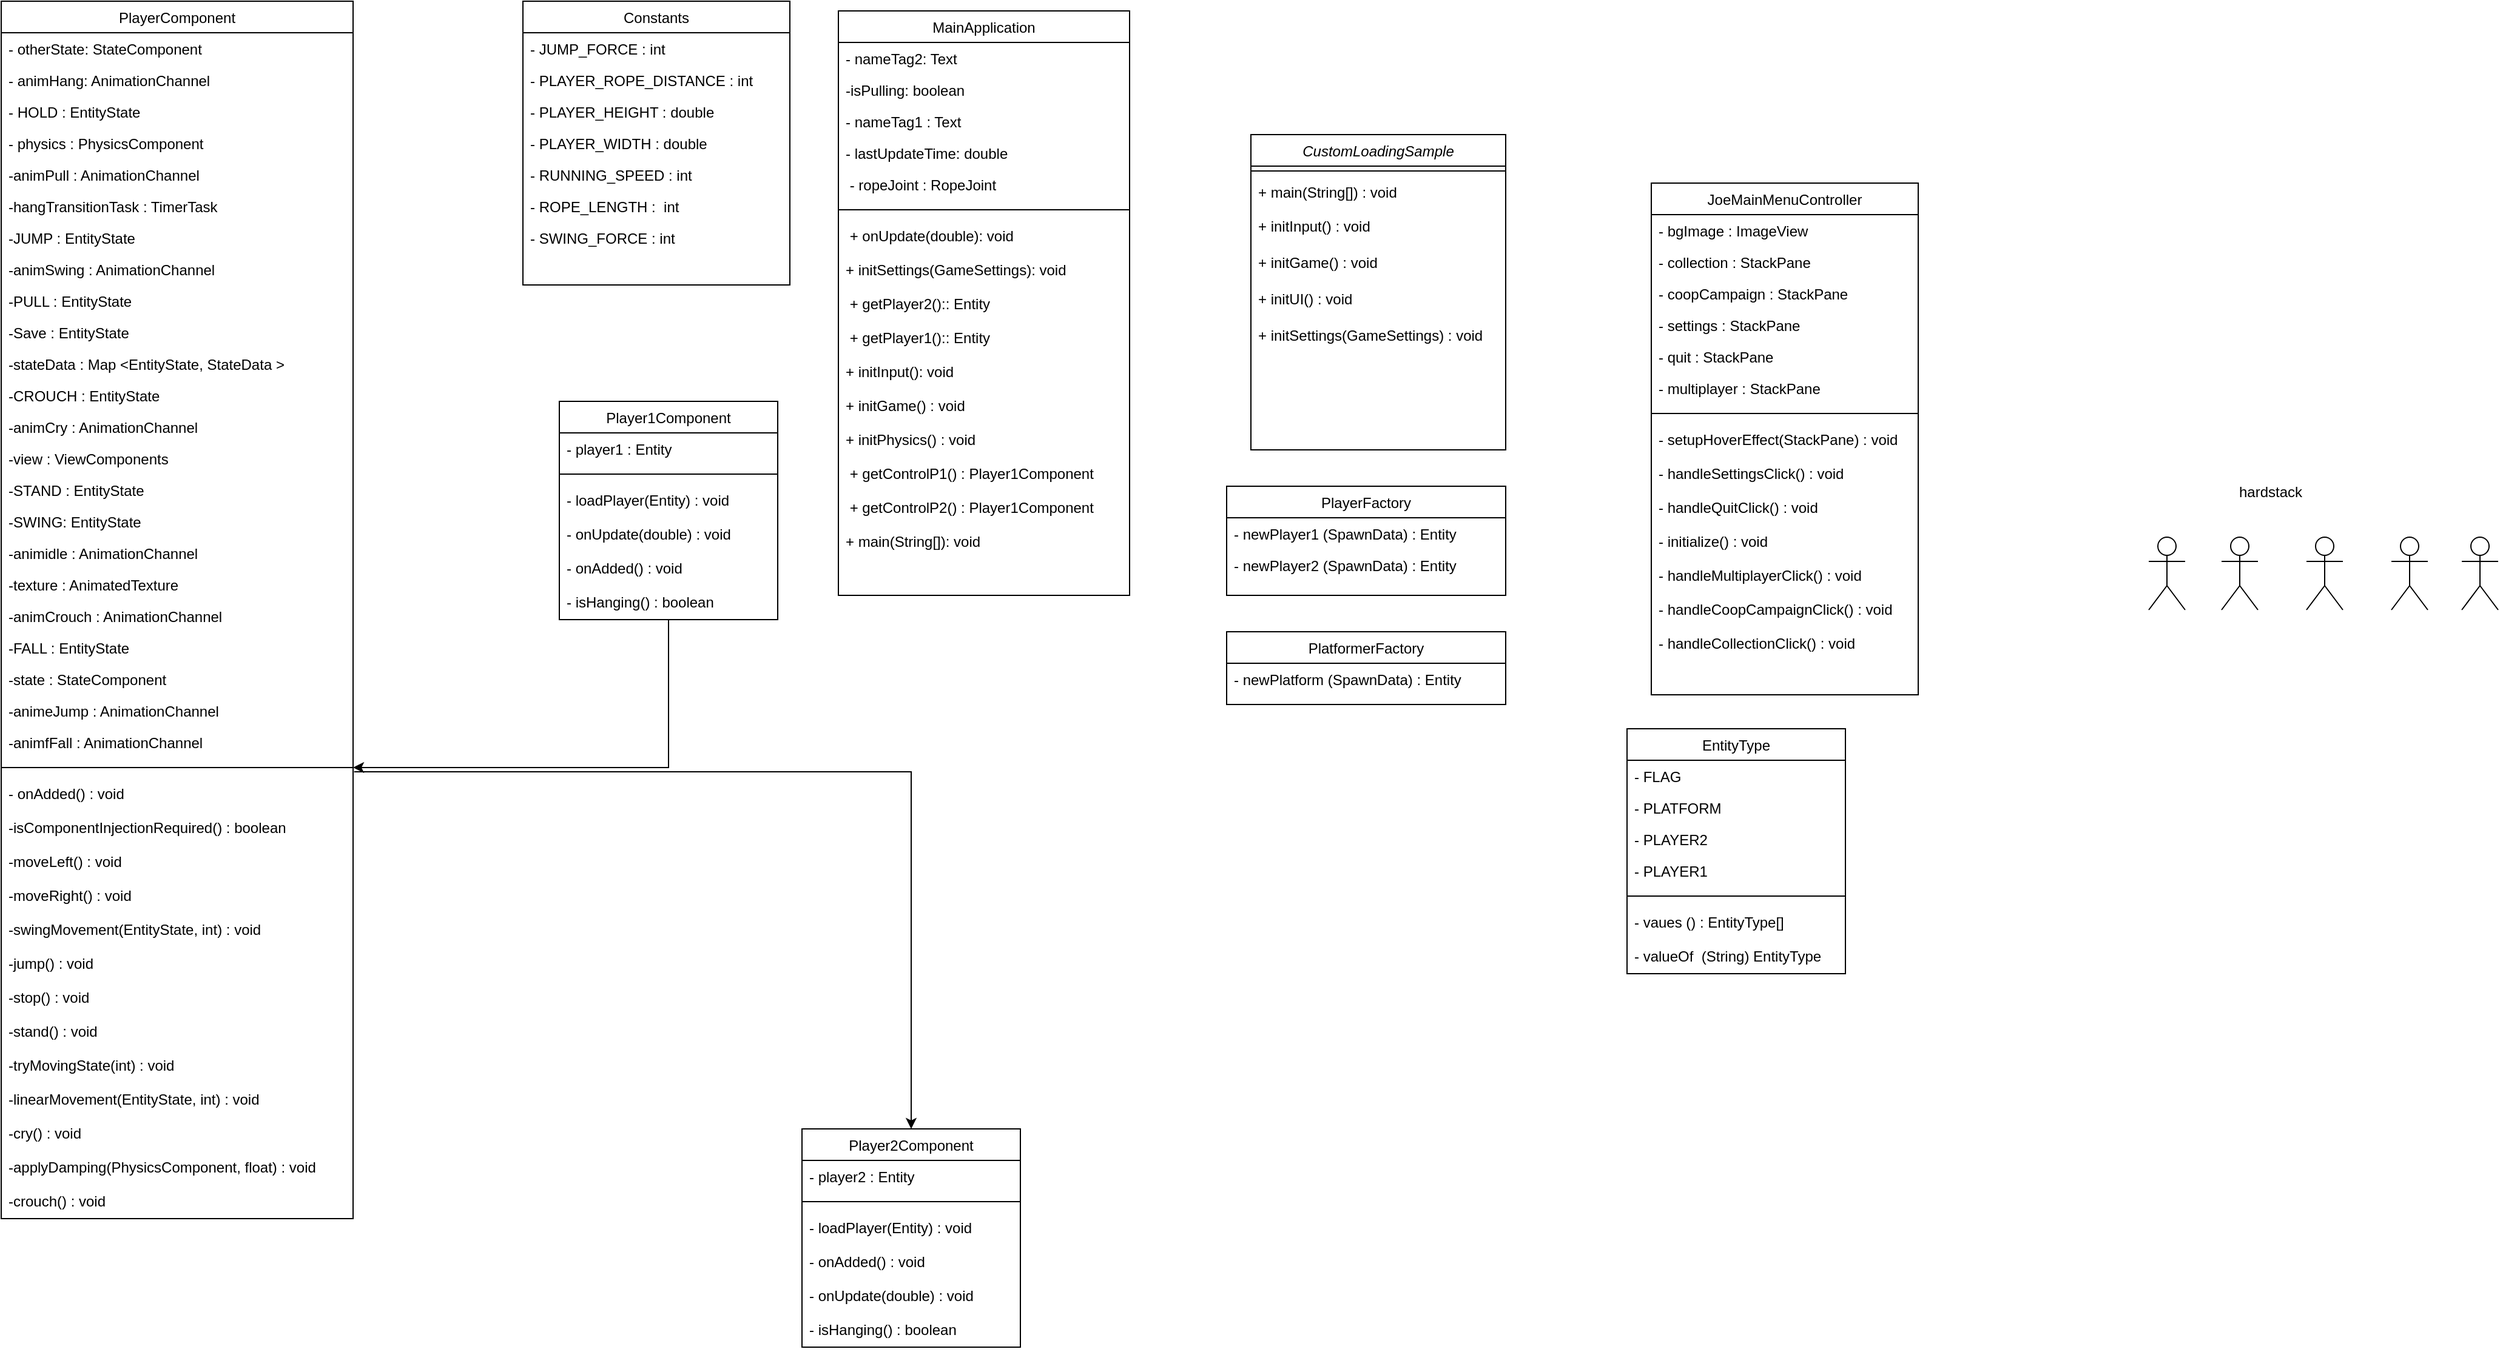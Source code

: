 <mxfile version="26.2.15">
  <diagram id="C5RBs43oDa-KdzZeNtuy" name="Page-1">
    <mxGraphModel dx="3204" dy="2407" grid="1" gridSize="10" guides="1" tooltips="1" connect="1" arrows="1" fold="1" page="1" pageScale="1" pageWidth="827" pageHeight="1169" math="0" shadow="0">
      <root>
        <mxCell id="WIyWlLk6GJQsqaUBKTNV-0" />
        <mxCell id="WIyWlLk6GJQsqaUBKTNV-1" parent="WIyWlLk6GJQsqaUBKTNV-0" />
        <mxCell id="zkfFHV4jXpPFQw0GAbJ--0" value="CustomLoadingSample" style="swimlane;fontStyle=2;align=center;verticalAlign=top;childLayout=stackLayout;horizontal=1;startSize=26;horizontalStack=0;resizeParent=1;resizeLast=0;collapsible=1;marginBottom=0;rounded=0;shadow=0;strokeWidth=1;" parent="WIyWlLk6GJQsqaUBKTNV-1" vertex="1">
          <mxGeometry x="350" y="80" width="210" height="260" as="geometry">
            <mxRectangle x="230" y="140" width="160" height="26" as="alternateBounds" />
          </mxGeometry>
        </mxCell>
        <mxCell id="zkfFHV4jXpPFQw0GAbJ--4" value="" style="line;html=1;strokeWidth=1;align=left;verticalAlign=middle;spacingTop=-1;spacingLeft=3;spacingRight=3;rotatable=0;labelPosition=right;points=[];portConstraint=eastwest;" parent="zkfFHV4jXpPFQw0GAbJ--0" vertex="1">
          <mxGeometry y="26" width="210" height="8" as="geometry" />
        </mxCell>
        <mxCell id="zkfFHV4jXpPFQw0GAbJ--5" value="+ main(String[]) : void" style="text;align=left;verticalAlign=top;spacingLeft=4;spacingRight=4;overflow=hidden;rotatable=0;points=[[0,0.5],[1,0.5]];portConstraint=eastwest;" parent="zkfFHV4jXpPFQw0GAbJ--0" vertex="1">
          <mxGeometry y="34" width="210" height="28" as="geometry" />
        </mxCell>
        <mxCell id="DbV5w_XFNbWN96v9pGrF-8" value="+ initInput() : void" style="text;align=left;verticalAlign=top;spacingLeft=4;spacingRight=4;overflow=hidden;rotatable=0;points=[[0,0.5],[1,0.5]];portConstraint=eastwest;" parent="zkfFHV4jXpPFQw0GAbJ--0" vertex="1">
          <mxGeometry y="62" width="210" height="30" as="geometry" />
        </mxCell>
        <mxCell id="DbV5w_XFNbWN96v9pGrF-9" value="+ initGame() : void" style="text;align=left;verticalAlign=top;spacingLeft=4;spacingRight=4;overflow=hidden;rotatable=0;points=[[0,0.5],[1,0.5]];portConstraint=eastwest;" parent="zkfFHV4jXpPFQw0GAbJ--0" vertex="1">
          <mxGeometry y="92" width="210" height="30" as="geometry" />
        </mxCell>
        <mxCell id="O3Rn4kONq-BnRE4quSy--12" value="+ initUI() : void" style="text;align=left;verticalAlign=top;spacingLeft=4;spacingRight=4;overflow=hidden;rotatable=0;points=[[0,0.5],[1,0.5]];portConstraint=eastwest;" vertex="1" parent="zkfFHV4jXpPFQw0GAbJ--0">
          <mxGeometry y="122" width="210" height="30" as="geometry" />
        </mxCell>
        <mxCell id="O3Rn4kONq-BnRE4quSy--11" value="+ initSettings(GameSettings) : void" style="text;align=left;verticalAlign=top;spacingLeft=4;spacingRight=4;overflow=hidden;rotatable=0;points=[[0,0.5],[1,0.5]];portConstraint=eastwest;" vertex="1" parent="zkfFHV4jXpPFQw0GAbJ--0">
          <mxGeometry y="152" width="210" height="30" as="geometry" />
        </mxCell>
        <mxCell id="O3Rn4kONq-BnRE4quSy--10" style="text;align=left;verticalAlign=top;spacingLeft=4;spacingRight=4;overflow=hidden;rotatable=0;points=[[0,0.5],[1,0.5]];portConstraint=eastwest;" vertex="1" parent="zkfFHV4jXpPFQw0GAbJ--0">
          <mxGeometry y="182" width="210" height="30" as="geometry" />
        </mxCell>
        <mxCell id="O3Rn4kONq-BnRE4quSy--9" style="text;align=left;verticalAlign=top;spacingLeft=4;spacingRight=4;overflow=hidden;rotatable=0;points=[[0,0.5],[1,0.5]];portConstraint=eastwest;" vertex="1" parent="zkfFHV4jXpPFQw0GAbJ--0">
          <mxGeometry y="212" width="210" height="30" as="geometry" />
        </mxCell>
        <mxCell id="zkfFHV4jXpPFQw0GAbJ--13" value="EntityType" style="swimlane;fontStyle=0;align=center;verticalAlign=top;childLayout=stackLayout;horizontal=1;startSize=26;horizontalStack=0;resizeParent=1;resizeLast=0;collapsible=1;marginBottom=0;rounded=0;shadow=0;strokeWidth=1;" parent="WIyWlLk6GJQsqaUBKTNV-1" vertex="1">
          <mxGeometry x="660" y="570" width="180" height="202" as="geometry">
            <mxRectangle x="340" y="380" width="170" height="26" as="alternateBounds" />
          </mxGeometry>
        </mxCell>
        <mxCell id="zkfFHV4jXpPFQw0GAbJ--14" value="- FLAG" style="text;align=left;verticalAlign=top;spacingLeft=4;spacingRight=4;overflow=hidden;rotatable=0;points=[[0,0.5],[1,0.5]];portConstraint=eastwest;" parent="zkfFHV4jXpPFQw0GAbJ--13" vertex="1">
          <mxGeometry y="26" width="180" height="26" as="geometry" />
        </mxCell>
        <mxCell id="DbV5w_XFNbWN96v9pGrF-10" value="- PLATFORM" style="text;align=left;verticalAlign=top;spacingLeft=4;spacingRight=4;overflow=hidden;rotatable=0;points=[[0,0.5],[1,0.5]];portConstraint=eastwest;" parent="zkfFHV4jXpPFQw0GAbJ--13" vertex="1">
          <mxGeometry y="52" width="180" height="26" as="geometry" />
        </mxCell>
        <mxCell id="DbV5w_XFNbWN96v9pGrF-11" value="- PLAYER2" style="text;align=left;verticalAlign=top;spacingLeft=4;spacingRight=4;overflow=hidden;rotatable=0;points=[[0,0.5],[1,0.5]];portConstraint=eastwest;" parent="zkfFHV4jXpPFQw0GAbJ--13" vertex="1">
          <mxGeometry y="78" width="180" height="26" as="geometry" />
        </mxCell>
        <mxCell id="O3Rn4kONq-BnRE4quSy--18" value="- PLAYER1" style="text;align=left;verticalAlign=top;spacingLeft=4;spacingRight=4;overflow=hidden;rotatable=0;points=[[0,0.5],[1,0.5]];portConstraint=eastwest;" vertex="1" parent="zkfFHV4jXpPFQw0GAbJ--13">
          <mxGeometry y="104" width="180" height="26" as="geometry" />
        </mxCell>
        <mxCell id="zkfFHV4jXpPFQw0GAbJ--15" value="" style="line;html=1;strokeWidth=1;align=left;verticalAlign=middle;spacingTop=-1;spacingLeft=3;spacingRight=3;rotatable=0;labelPosition=right;points=[];portConstraint=eastwest;" parent="zkfFHV4jXpPFQw0GAbJ--13" vertex="1">
          <mxGeometry y="130" width="180" height="16" as="geometry" />
        </mxCell>
        <mxCell id="DbV5w_XFNbWN96v9pGrF-12" value="- vaues () : EntityType[]" style="text;align=left;verticalAlign=top;spacingLeft=4;spacingRight=4;overflow=hidden;rotatable=0;points=[[0,0.5],[1,0.5]];portConstraint=eastwest;" parent="zkfFHV4jXpPFQw0GAbJ--13" vertex="1">
          <mxGeometry y="146" width="180" height="28" as="geometry" />
        </mxCell>
        <mxCell id="DbV5w_XFNbWN96v9pGrF-13" value="- valueOf  (String) EntityType" style="text;align=left;verticalAlign=top;spacingLeft=4;spacingRight=4;overflow=hidden;rotatable=0;points=[[0,0.5],[1,0.5]];portConstraint=eastwest;" parent="zkfFHV4jXpPFQw0GAbJ--13" vertex="1">
          <mxGeometry y="174" width="180" height="28" as="geometry" />
        </mxCell>
        <mxCell id="vvOoQ_VGZWpMhHezO4d6-0" value="&lt;div&gt;&lt;br&gt;&lt;/div&gt;" style="shape=umlActor;verticalLabelPosition=bottom;verticalAlign=top;html=1;outlineConnect=0;" parent="WIyWlLk6GJQsqaUBKTNV-1" vertex="1">
          <mxGeometry x="1290" y="412" width="30" height="60" as="geometry" />
        </mxCell>
        <mxCell id="vvOoQ_VGZWpMhHezO4d6-7" value="" style="shape=umlActor;verticalLabelPosition=bottom;verticalAlign=top;html=1;outlineConnect=0;" parent="WIyWlLk6GJQsqaUBKTNV-1" vertex="1">
          <mxGeometry x="1220" y="412" width="30" height="60" as="geometry" />
        </mxCell>
        <mxCell id="vvOoQ_VGZWpMhHezO4d6-8" value="" style="shape=umlActor;verticalLabelPosition=bottom;verticalAlign=top;html=1;outlineConnect=0;" parent="WIyWlLk6GJQsqaUBKTNV-1" vertex="1">
          <mxGeometry x="1150" y="412" width="30" height="60" as="geometry" />
        </mxCell>
        <mxCell id="vvOoQ_VGZWpMhHezO4d6-9" value="" style="shape=umlActor;verticalLabelPosition=bottom;verticalAlign=top;html=1;outlineConnect=0;" parent="WIyWlLk6GJQsqaUBKTNV-1" vertex="1">
          <mxGeometry x="1090" y="412" width="30" height="60" as="geometry" />
        </mxCell>
        <mxCell id="vvOoQ_VGZWpMhHezO4d6-10" value="" style="shape=umlActor;verticalLabelPosition=bottom;verticalAlign=top;html=1;outlineConnect=0;" parent="WIyWlLk6GJQsqaUBKTNV-1" vertex="1">
          <mxGeometry x="1348" y="412" width="30" height="60" as="geometry" />
        </mxCell>
        <mxCell id="vvOoQ_VGZWpMhHezO4d6-12" value="hardstack" style="text;html=1;align=center;verticalAlign=middle;resizable=0;points=[];autosize=1;strokeColor=none;fillColor=none;" parent="WIyWlLk6GJQsqaUBKTNV-1" vertex="1">
          <mxGeometry x="1150" y="360" width="80" height="30" as="geometry" />
        </mxCell>
        <mxCell id="DbV5w_XFNbWN96v9pGrF-38" value="Player2Component" style="swimlane;fontStyle=0;align=center;verticalAlign=top;childLayout=stackLayout;horizontal=1;startSize=26;horizontalStack=0;resizeParent=1;resizeLast=0;collapsible=1;marginBottom=0;rounded=0;shadow=0;strokeWidth=1;" parent="WIyWlLk6GJQsqaUBKTNV-1" vertex="1">
          <mxGeometry x="-20" y="900" width="180" height="180" as="geometry">
            <mxRectangle x="340" y="380" width="170" height="26" as="alternateBounds" />
          </mxGeometry>
        </mxCell>
        <mxCell id="DbV5w_XFNbWN96v9pGrF-39" value="- player2 : Entity" style="text;align=left;verticalAlign=top;spacingLeft=4;spacingRight=4;overflow=hidden;rotatable=0;points=[[0,0.5],[1,0.5]];portConstraint=eastwest;" parent="DbV5w_XFNbWN96v9pGrF-38" vertex="1">
          <mxGeometry y="26" width="180" height="26" as="geometry" />
        </mxCell>
        <mxCell id="DbV5w_XFNbWN96v9pGrF-41" value="" style="line;html=1;strokeWidth=1;align=left;verticalAlign=middle;spacingTop=-1;spacingLeft=3;spacingRight=3;rotatable=0;labelPosition=right;points=[];portConstraint=eastwest;" parent="DbV5w_XFNbWN96v9pGrF-38" vertex="1">
          <mxGeometry y="52" width="180" height="16" as="geometry" />
        </mxCell>
        <mxCell id="DbV5w_XFNbWN96v9pGrF-42" value="- loadPlayer(Entity) : void" style="text;align=left;verticalAlign=top;spacingLeft=4;spacingRight=4;overflow=hidden;rotatable=0;points=[[0,0.5],[1,0.5]];portConstraint=eastwest;" parent="DbV5w_XFNbWN96v9pGrF-38" vertex="1">
          <mxGeometry y="68" width="180" height="28" as="geometry" />
        </mxCell>
        <mxCell id="O3Rn4kONq-BnRE4quSy--27" value="- onAdded() : void" style="text;align=left;verticalAlign=top;spacingLeft=4;spacingRight=4;overflow=hidden;rotatable=0;points=[[0,0.5],[1,0.5]];portConstraint=eastwest;" vertex="1" parent="DbV5w_XFNbWN96v9pGrF-38">
          <mxGeometry y="96" width="180" height="28" as="geometry" />
        </mxCell>
        <mxCell id="DbV5w_XFNbWN96v9pGrF-43" value="- onUpdate(double) : void" style="text;align=left;verticalAlign=top;spacingLeft=4;spacingRight=4;overflow=hidden;rotatable=0;points=[[0,0.5],[1,0.5]];portConstraint=eastwest;" parent="DbV5w_XFNbWN96v9pGrF-38" vertex="1">
          <mxGeometry y="124" width="180" height="28" as="geometry" />
        </mxCell>
        <mxCell id="O3Rn4kONq-BnRE4quSy--26" value="- isHanging() : boolean" style="text;align=left;verticalAlign=top;spacingLeft=4;spacingRight=4;overflow=hidden;rotatable=0;points=[[0,0.5],[1,0.5]];portConstraint=eastwest;" vertex="1" parent="DbV5w_XFNbWN96v9pGrF-38">
          <mxGeometry y="152" width="180" height="28" as="geometry" />
        </mxCell>
        <mxCell id="DbV5w_XFNbWN96v9pGrF-45" value="JoeMainMenuController" style="swimlane;fontStyle=0;align=center;verticalAlign=top;childLayout=stackLayout;horizontal=1;startSize=26;horizontalStack=0;resizeParent=1;resizeLast=0;collapsible=1;marginBottom=0;rounded=0;shadow=0;strokeWidth=1;" parent="WIyWlLk6GJQsqaUBKTNV-1" vertex="1">
          <mxGeometry x="680" y="120" width="220" height="422" as="geometry">
            <mxRectangle x="340" y="380" width="170" height="26" as="alternateBounds" />
          </mxGeometry>
        </mxCell>
        <mxCell id="DbV5w_XFNbWN96v9pGrF-46" value="- bgImage : ImageView" style="text;align=left;verticalAlign=top;spacingLeft=4;spacingRight=4;overflow=hidden;rotatable=0;points=[[0,0.5],[1,0.5]];portConstraint=eastwest;" parent="DbV5w_XFNbWN96v9pGrF-45" vertex="1">
          <mxGeometry y="26" width="220" height="26" as="geometry" />
        </mxCell>
        <mxCell id="DbV5w_XFNbWN96v9pGrF-47" value="- collection : StackPane" style="text;align=left;verticalAlign=top;spacingLeft=4;spacingRight=4;overflow=hidden;rotatable=0;points=[[0,0.5],[1,0.5]];portConstraint=eastwest;" parent="DbV5w_XFNbWN96v9pGrF-45" vertex="1">
          <mxGeometry y="52" width="220" height="26" as="geometry" />
        </mxCell>
        <mxCell id="DbV5w_XFNbWN96v9pGrF-52" value="- coopCampaign : StackPane" style="text;align=left;verticalAlign=top;spacingLeft=4;spacingRight=4;overflow=hidden;rotatable=0;points=[[0,0.5],[1,0.5]];portConstraint=eastwest;" parent="DbV5w_XFNbWN96v9pGrF-45" vertex="1">
          <mxGeometry y="78" width="220" height="26" as="geometry" />
        </mxCell>
        <mxCell id="DbV5w_XFNbWN96v9pGrF-53" value="- settings : StackPane" style="text;align=left;verticalAlign=top;spacingLeft=4;spacingRight=4;overflow=hidden;rotatable=0;points=[[0,0.5],[1,0.5]];portConstraint=eastwest;" parent="DbV5w_XFNbWN96v9pGrF-45" vertex="1">
          <mxGeometry y="104" width="220" height="26" as="geometry" />
        </mxCell>
        <mxCell id="O3Rn4kONq-BnRE4quSy--14" value="- quit : StackPane" style="text;align=left;verticalAlign=top;spacingLeft=4;spacingRight=4;overflow=hidden;rotatable=0;points=[[0,0.5],[1,0.5]];portConstraint=eastwest;" vertex="1" parent="DbV5w_XFNbWN96v9pGrF-45">
          <mxGeometry y="130" width="220" height="26" as="geometry" />
        </mxCell>
        <mxCell id="O3Rn4kONq-BnRE4quSy--13" value="- multiplayer : StackPane" style="text;align=left;verticalAlign=top;spacingLeft=4;spacingRight=4;overflow=hidden;rotatable=0;points=[[0,0.5],[1,0.5]];portConstraint=eastwest;" vertex="1" parent="DbV5w_XFNbWN96v9pGrF-45">
          <mxGeometry y="156" width="220" height="26" as="geometry" />
        </mxCell>
        <mxCell id="DbV5w_XFNbWN96v9pGrF-48" value="" style="line;html=1;strokeWidth=1;align=left;verticalAlign=middle;spacingTop=-1;spacingLeft=3;spacingRight=3;rotatable=0;labelPosition=right;points=[];portConstraint=eastwest;" parent="DbV5w_XFNbWN96v9pGrF-45" vertex="1">
          <mxGeometry y="182" width="220" height="16" as="geometry" />
        </mxCell>
        <mxCell id="DbV5w_XFNbWN96v9pGrF-49" value="- setupHoverEffect(StackPane) : void" style="text;align=left;verticalAlign=top;spacingLeft=4;spacingRight=4;overflow=hidden;rotatable=0;points=[[0,0.5],[1,0.5]];portConstraint=eastwest;" parent="DbV5w_XFNbWN96v9pGrF-45" vertex="1">
          <mxGeometry y="198" width="220" height="28" as="geometry" />
        </mxCell>
        <mxCell id="DbV5w_XFNbWN96v9pGrF-50" value="- handleSettingsClick() : void" style="text;align=left;verticalAlign=top;spacingLeft=4;spacingRight=4;overflow=hidden;rotatable=0;points=[[0,0.5],[1,0.5]];portConstraint=eastwest;" parent="DbV5w_XFNbWN96v9pGrF-45" vertex="1">
          <mxGeometry y="226" width="220" height="28" as="geometry" />
        </mxCell>
        <mxCell id="O3Rn4kONq-BnRE4quSy--24" value="- handleQuitClick() : void" style="text;align=left;verticalAlign=top;spacingLeft=4;spacingRight=4;overflow=hidden;rotatable=0;points=[[0,0.5],[1,0.5]];portConstraint=eastwest;" vertex="1" parent="DbV5w_XFNbWN96v9pGrF-45">
          <mxGeometry y="254" width="220" height="28" as="geometry" />
        </mxCell>
        <mxCell id="O3Rn4kONq-BnRE4quSy--23" value="- initialize() : void" style="text;align=left;verticalAlign=top;spacingLeft=4;spacingRight=4;overflow=hidden;rotatable=0;points=[[0,0.5],[1,0.5]];portConstraint=eastwest;" vertex="1" parent="DbV5w_XFNbWN96v9pGrF-45">
          <mxGeometry y="282" width="220" height="28" as="geometry" />
        </mxCell>
        <mxCell id="O3Rn4kONq-BnRE4quSy--22" value="- handleMultiplayerClick() : void" style="text;align=left;verticalAlign=top;spacingLeft=4;spacingRight=4;overflow=hidden;rotatable=0;points=[[0,0.5],[1,0.5]];portConstraint=eastwest;" vertex="1" parent="DbV5w_XFNbWN96v9pGrF-45">
          <mxGeometry y="310" width="220" height="28" as="geometry" />
        </mxCell>
        <mxCell id="O3Rn4kONq-BnRE4quSy--21" value="- handleCoopCampaignClick() : void" style="text;align=left;verticalAlign=top;spacingLeft=4;spacingRight=4;overflow=hidden;rotatable=0;points=[[0,0.5],[1,0.5]];portConstraint=eastwest;" vertex="1" parent="DbV5w_XFNbWN96v9pGrF-45">
          <mxGeometry y="338" width="220" height="28" as="geometry" />
        </mxCell>
        <mxCell id="O3Rn4kONq-BnRE4quSy--20" value="- handleCollectionClick() : void" style="text;align=left;verticalAlign=top;spacingLeft=4;spacingRight=4;overflow=hidden;rotatable=0;points=[[0,0.5],[1,0.5]];portConstraint=eastwest;" vertex="1" parent="DbV5w_XFNbWN96v9pGrF-45">
          <mxGeometry y="366" width="220" height="28" as="geometry" />
        </mxCell>
        <mxCell id="O3Rn4kONq-BnRE4quSy--19" style="text;align=left;verticalAlign=top;spacingLeft=4;spacingRight=4;overflow=hidden;rotatable=0;points=[[0,0.5],[1,0.5]];portConstraint=eastwest;" vertex="1" parent="DbV5w_XFNbWN96v9pGrF-45">
          <mxGeometry y="394" width="220" height="28" as="geometry" />
        </mxCell>
        <mxCell id="O3Rn4kONq-BnRE4quSy--65" style="edgeStyle=orthogonalEdgeStyle;rounded=0;orthogonalLoop=1;jettySize=auto;html=1;entryX=0.5;entryY=0;entryDx=0;entryDy=0;exitX=1.003;exitY=-0.162;exitDx=0;exitDy=0;exitPerimeter=0;" edge="1" parent="WIyWlLk6GJQsqaUBKTNV-1" source="DbV5w_XFNbWN96v9pGrF-65" target="DbV5w_XFNbWN96v9pGrF-38">
          <mxGeometry relative="1" as="geometry">
            <Array as="points">
              <mxPoint x="70" y="605" />
            </Array>
          </mxGeometry>
        </mxCell>
        <mxCell id="DbV5w_XFNbWN96v9pGrF-62" value="PlayerComponent" style="swimlane;fontStyle=0;align=center;verticalAlign=top;childLayout=stackLayout;horizontal=1;startSize=26;horizontalStack=0;resizeParent=1;resizeLast=0;collapsible=1;marginBottom=0;rounded=0;shadow=0;strokeWidth=1;" parent="WIyWlLk6GJQsqaUBKTNV-1" vertex="1">
          <mxGeometry x="-680" y="-30" width="290" height="1004" as="geometry">
            <mxRectangle x="340" y="380" width="170" height="26" as="alternateBounds" />
          </mxGeometry>
        </mxCell>
        <mxCell id="DbV5w_XFNbWN96v9pGrF-63" value="- otherState: StateComponent" style="text;align=left;verticalAlign=top;spacingLeft=4;spacingRight=4;overflow=hidden;rotatable=0;points=[[0,0.5],[1,0.5]];portConstraint=eastwest;" parent="DbV5w_XFNbWN96v9pGrF-62" vertex="1">
          <mxGeometry y="26" width="290" height="26" as="geometry" />
        </mxCell>
        <mxCell id="DbV5w_XFNbWN96v9pGrF-67" value="- animHang: AnimationChannel" style="text;align=left;verticalAlign=top;spacingLeft=4;spacingRight=4;overflow=hidden;rotatable=0;points=[[0,0.5],[1,0.5]];portConstraint=eastwest;" parent="DbV5w_XFNbWN96v9pGrF-62" vertex="1">
          <mxGeometry y="52" width="290" height="26" as="geometry" />
        </mxCell>
        <mxCell id="DbV5w_XFNbWN96v9pGrF-68" value="- HOLD : EntityState" style="text;align=left;verticalAlign=top;spacingLeft=4;spacingRight=4;overflow=hidden;rotatable=0;points=[[0,0.5],[1,0.5]];portConstraint=eastwest;" parent="DbV5w_XFNbWN96v9pGrF-62" vertex="1">
          <mxGeometry y="78" width="290" height="26" as="geometry" />
        </mxCell>
        <mxCell id="DbV5w_XFNbWN96v9pGrF-69" value="- physics : PhysicsComponent" style="text;align=left;verticalAlign=top;spacingLeft=4;spacingRight=4;overflow=hidden;rotatable=0;points=[[0,0.5],[1,0.5]];portConstraint=eastwest;" parent="DbV5w_XFNbWN96v9pGrF-62" vertex="1">
          <mxGeometry y="104" width="290" height="26" as="geometry" />
        </mxCell>
        <mxCell id="O3Rn4kONq-BnRE4quSy--44" value="-animPull : AnimationChannel" style="text;align=left;verticalAlign=top;spacingLeft=4;spacingRight=4;overflow=hidden;rotatable=0;points=[[0,0.5],[1,0.5]];portConstraint=eastwest;" vertex="1" parent="DbV5w_XFNbWN96v9pGrF-62">
          <mxGeometry y="130" width="290" height="26" as="geometry" />
        </mxCell>
        <mxCell id="O3Rn4kONq-BnRE4quSy--43" value="-hangTransitionTask : TimerTask" style="text;align=left;verticalAlign=top;spacingLeft=4;spacingRight=4;overflow=hidden;rotatable=0;points=[[0,0.5],[1,0.5]];portConstraint=eastwest;" vertex="1" parent="DbV5w_XFNbWN96v9pGrF-62">
          <mxGeometry y="156" width="290" height="26" as="geometry" />
        </mxCell>
        <mxCell id="O3Rn4kONq-BnRE4quSy--42" value="-JUMP : EntityState" style="text;align=left;verticalAlign=top;spacingLeft=4;spacingRight=4;overflow=hidden;rotatable=0;points=[[0,0.5],[1,0.5]];portConstraint=eastwest;" vertex="1" parent="DbV5w_XFNbWN96v9pGrF-62">
          <mxGeometry y="182" width="290" height="26" as="geometry" />
        </mxCell>
        <mxCell id="O3Rn4kONq-BnRE4quSy--41" value="-animSwing : AnimationChannel" style="text;align=left;verticalAlign=top;spacingLeft=4;spacingRight=4;overflow=hidden;rotatable=0;points=[[0,0.5],[1,0.5]];portConstraint=eastwest;" vertex="1" parent="DbV5w_XFNbWN96v9pGrF-62">
          <mxGeometry y="208" width="290" height="26" as="geometry" />
        </mxCell>
        <mxCell id="O3Rn4kONq-BnRE4quSy--40" value="-PULL : EntityState" style="text;align=left;verticalAlign=top;spacingLeft=4;spacingRight=4;overflow=hidden;rotatable=0;points=[[0,0.5],[1,0.5]];portConstraint=eastwest;" vertex="1" parent="DbV5w_XFNbWN96v9pGrF-62">
          <mxGeometry y="234" width="290" height="26" as="geometry" />
        </mxCell>
        <mxCell id="O3Rn4kONq-BnRE4quSy--39" value="-Save : EntityState" style="text;align=left;verticalAlign=top;spacingLeft=4;spacingRight=4;overflow=hidden;rotatable=0;points=[[0,0.5],[1,0.5]];portConstraint=eastwest;" vertex="1" parent="DbV5w_XFNbWN96v9pGrF-62">
          <mxGeometry y="260" width="290" height="26" as="geometry" />
        </mxCell>
        <mxCell id="O3Rn4kONq-BnRE4quSy--38" value="-stateData : Map &lt;EntityState, StateData &gt;" style="text;align=left;verticalAlign=top;spacingLeft=4;spacingRight=4;overflow=hidden;rotatable=0;points=[[0,0.5],[1,0.5]];portConstraint=eastwest;" vertex="1" parent="DbV5w_XFNbWN96v9pGrF-62">
          <mxGeometry y="286" width="290" height="26" as="geometry" />
        </mxCell>
        <mxCell id="O3Rn4kONq-BnRE4quSy--37" value="-CROUCH : EntityState" style="text;align=left;verticalAlign=top;spacingLeft=4;spacingRight=4;overflow=hidden;rotatable=0;points=[[0,0.5],[1,0.5]];portConstraint=eastwest;" vertex="1" parent="DbV5w_XFNbWN96v9pGrF-62">
          <mxGeometry y="312" width="290" height="26" as="geometry" />
        </mxCell>
        <mxCell id="O3Rn4kONq-BnRE4quSy--36" value="-animCry : AnimationChannel" style="text;align=left;verticalAlign=top;spacingLeft=4;spacingRight=4;overflow=hidden;rotatable=0;points=[[0,0.5],[1,0.5]];portConstraint=eastwest;" vertex="1" parent="DbV5w_XFNbWN96v9pGrF-62">
          <mxGeometry y="338" width="290" height="26" as="geometry" />
        </mxCell>
        <mxCell id="O3Rn4kONq-BnRE4quSy--35" value="-view : ViewComponents" style="text;align=left;verticalAlign=top;spacingLeft=4;spacingRight=4;overflow=hidden;rotatable=0;points=[[0,0.5],[1,0.5]];portConstraint=eastwest;" vertex="1" parent="DbV5w_XFNbWN96v9pGrF-62">
          <mxGeometry y="364" width="290" height="26" as="geometry" />
        </mxCell>
        <mxCell id="O3Rn4kONq-BnRE4quSy--49" value="-STAND : EntityState" style="text;align=left;verticalAlign=top;spacingLeft=4;spacingRight=4;overflow=hidden;rotatable=0;points=[[0,0.5],[1,0.5]];portConstraint=eastwest;" vertex="1" parent="DbV5w_XFNbWN96v9pGrF-62">
          <mxGeometry y="390" width="290" height="26" as="geometry" />
        </mxCell>
        <mxCell id="O3Rn4kONq-BnRE4quSy--48" value="-SWING: EntityState" style="text;align=left;verticalAlign=top;spacingLeft=4;spacingRight=4;overflow=hidden;rotatable=0;points=[[0,0.5],[1,0.5]];portConstraint=eastwest;" vertex="1" parent="DbV5w_XFNbWN96v9pGrF-62">
          <mxGeometry y="416" width="290" height="26" as="geometry" />
        </mxCell>
        <mxCell id="O3Rn4kONq-BnRE4quSy--47" value="-animidle : AnimationChannel" style="text;align=left;verticalAlign=top;spacingLeft=4;spacingRight=4;overflow=hidden;rotatable=0;points=[[0,0.5],[1,0.5]];portConstraint=eastwest;" vertex="1" parent="DbV5w_XFNbWN96v9pGrF-62">
          <mxGeometry y="442" width="290" height="26" as="geometry" />
        </mxCell>
        <mxCell id="O3Rn4kONq-BnRE4quSy--46" value="-texture : AnimatedTexture" style="text;align=left;verticalAlign=top;spacingLeft=4;spacingRight=4;overflow=hidden;rotatable=0;points=[[0,0.5],[1,0.5]];portConstraint=eastwest;" vertex="1" parent="DbV5w_XFNbWN96v9pGrF-62">
          <mxGeometry y="468" width="290" height="26" as="geometry" />
        </mxCell>
        <mxCell id="O3Rn4kONq-BnRE4quSy--45" value="-animCrouch : AnimationChannel" style="text;align=left;verticalAlign=top;spacingLeft=4;spacingRight=4;overflow=hidden;rotatable=0;points=[[0,0.5],[1,0.5]];portConstraint=eastwest;" vertex="1" parent="DbV5w_XFNbWN96v9pGrF-62">
          <mxGeometry y="494" width="290" height="26" as="geometry" />
        </mxCell>
        <mxCell id="O3Rn4kONq-BnRE4quSy--51" value="-FALL : EntityState" style="text;align=left;verticalAlign=top;spacingLeft=4;spacingRight=4;overflow=hidden;rotatable=0;points=[[0,0.5],[1,0.5]];portConstraint=eastwest;" vertex="1" parent="DbV5w_XFNbWN96v9pGrF-62">
          <mxGeometry y="520" width="290" height="26" as="geometry" />
        </mxCell>
        <mxCell id="O3Rn4kONq-BnRE4quSy--53" value="-state : StateComponent" style="text;align=left;verticalAlign=top;spacingLeft=4;spacingRight=4;overflow=hidden;rotatable=0;points=[[0,0.5],[1,0.5]];portConstraint=eastwest;" vertex="1" parent="DbV5w_XFNbWN96v9pGrF-62">
          <mxGeometry y="546" width="290" height="26" as="geometry" />
        </mxCell>
        <mxCell id="O3Rn4kONq-BnRE4quSy--52" value="-animeJump : AnimationChannel" style="text;align=left;verticalAlign=top;spacingLeft=4;spacingRight=4;overflow=hidden;rotatable=0;points=[[0,0.5],[1,0.5]];portConstraint=eastwest;" vertex="1" parent="DbV5w_XFNbWN96v9pGrF-62">
          <mxGeometry y="572" width="290" height="26" as="geometry" />
        </mxCell>
        <mxCell id="O3Rn4kONq-BnRE4quSy--50" value="-animfFall : AnimationChannel" style="text;align=left;verticalAlign=top;spacingLeft=4;spacingRight=4;overflow=hidden;rotatable=0;points=[[0,0.5],[1,0.5]];portConstraint=eastwest;" vertex="1" parent="DbV5w_XFNbWN96v9pGrF-62">
          <mxGeometry y="598" width="290" height="26" as="geometry" />
        </mxCell>
        <mxCell id="DbV5w_XFNbWN96v9pGrF-64" value="" style="line;html=1;strokeWidth=1;align=left;verticalAlign=middle;spacingTop=-1;spacingLeft=3;spacingRight=3;rotatable=0;labelPosition=right;points=[];portConstraint=eastwest;" parent="DbV5w_XFNbWN96v9pGrF-62" vertex="1">
          <mxGeometry y="624" width="290" height="16" as="geometry" />
        </mxCell>
        <mxCell id="DbV5w_XFNbWN96v9pGrF-65" value="- onAdded() : void" style="text;align=left;verticalAlign=top;spacingLeft=4;spacingRight=4;overflow=hidden;rotatable=0;points=[[0,0.5],[1,0.5]];portConstraint=eastwest;" parent="DbV5w_XFNbWN96v9pGrF-62" vertex="1">
          <mxGeometry y="640" width="290" height="28" as="geometry" />
        </mxCell>
        <mxCell id="DbV5w_XFNbWN96v9pGrF-66" value="-isComponentInjectionRequired() : boolean" style="text;align=left;verticalAlign=top;spacingLeft=4;spacingRight=4;overflow=hidden;rotatable=0;points=[[0,0.5],[1,0.5]];portConstraint=eastwest;" parent="DbV5w_XFNbWN96v9pGrF-62" vertex="1">
          <mxGeometry y="668" width="290" height="28" as="geometry" />
        </mxCell>
        <mxCell id="O3Rn4kONq-BnRE4quSy--59" value="-moveLeft() : void" style="text;align=left;verticalAlign=top;spacingLeft=4;spacingRight=4;overflow=hidden;rotatable=0;points=[[0,0.5],[1,0.5]];portConstraint=eastwest;" vertex="1" parent="DbV5w_XFNbWN96v9pGrF-62">
          <mxGeometry y="696" width="290" height="28" as="geometry" />
        </mxCell>
        <mxCell id="O3Rn4kONq-BnRE4quSy--58" value="-moveRight() : void" style="text;align=left;verticalAlign=top;spacingLeft=4;spacingRight=4;overflow=hidden;rotatable=0;points=[[0,0.5],[1,0.5]];portConstraint=eastwest;" vertex="1" parent="DbV5w_XFNbWN96v9pGrF-62">
          <mxGeometry y="724" width="290" height="28" as="geometry" />
        </mxCell>
        <mxCell id="O3Rn4kONq-BnRE4quSy--57" value="-swingMovement(EntityState, int) : void" style="text;align=left;verticalAlign=top;spacingLeft=4;spacingRight=4;overflow=hidden;rotatable=0;points=[[0,0.5],[1,0.5]];portConstraint=eastwest;" vertex="1" parent="DbV5w_XFNbWN96v9pGrF-62">
          <mxGeometry y="752" width="290" height="28" as="geometry" />
        </mxCell>
        <mxCell id="O3Rn4kONq-BnRE4quSy--56" value="-jump() : void" style="text;align=left;verticalAlign=top;spacingLeft=4;spacingRight=4;overflow=hidden;rotatable=0;points=[[0,0.5],[1,0.5]];portConstraint=eastwest;" vertex="1" parent="DbV5w_XFNbWN96v9pGrF-62">
          <mxGeometry y="780" width="290" height="28" as="geometry" />
        </mxCell>
        <mxCell id="O3Rn4kONq-BnRE4quSy--55" value="-stop() : void" style="text;align=left;verticalAlign=top;spacingLeft=4;spacingRight=4;overflow=hidden;rotatable=0;points=[[0,0.5],[1,0.5]];portConstraint=eastwest;" vertex="1" parent="DbV5w_XFNbWN96v9pGrF-62">
          <mxGeometry y="808" width="290" height="28" as="geometry" />
        </mxCell>
        <mxCell id="O3Rn4kONq-BnRE4quSy--54" value="-stand() : void" style="text;align=left;verticalAlign=top;spacingLeft=4;spacingRight=4;overflow=hidden;rotatable=0;points=[[0,0.5],[1,0.5]];portConstraint=eastwest;" vertex="1" parent="DbV5w_XFNbWN96v9pGrF-62">
          <mxGeometry y="836" width="290" height="28" as="geometry" />
        </mxCell>
        <mxCell id="O3Rn4kONq-BnRE4quSy--63" value="-tryMovingState(int) : void" style="text;align=left;verticalAlign=top;spacingLeft=4;spacingRight=4;overflow=hidden;rotatable=0;points=[[0,0.5],[1,0.5]];portConstraint=eastwest;" vertex="1" parent="DbV5w_XFNbWN96v9pGrF-62">
          <mxGeometry y="864" width="290" height="28" as="geometry" />
        </mxCell>
        <mxCell id="O3Rn4kONq-BnRE4quSy--62" value="-linearMovement(EntityState, int) : void" style="text;align=left;verticalAlign=top;spacingLeft=4;spacingRight=4;overflow=hidden;rotatable=0;points=[[0,0.5],[1,0.5]];portConstraint=eastwest;" vertex="1" parent="DbV5w_XFNbWN96v9pGrF-62">
          <mxGeometry y="892" width="290" height="28" as="geometry" />
        </mxCell>
        <mxCell id="O3Rn4kONq-BnRE4quSy--61" value="-cry() : void" style="text;align=left;verticalAlign=top;spacingLeft=4;spacingRight=4;overflow=hidden;rotatable=0;points=[[0,0.5],[1,0.5]];portConstraint=eastwest;" vertex="1" parent="DbV5w_XFNbWN96v9pGrF-62">
          <mxGeometry y="920" width="290" height="28" as="geometry" />
        </mxCell>
        <mxCell id="O3Rn4kONq-BnRE4quSy--60" value="-applyDamping(PhysicsComponent, float) : void" style="text;align=left;verticalAlign=top;spacingLeft=4;spacingRight=4;overflow=hidden;rotatable=0;points=[[0,0.5],[1,0.5]];portConstraint=eastwest;" vertex="1" parent="DbV5w_XFNbWN96v9pGrF-62">
          <mxGeometry y="948" width="290" height="28" as="geometry" />
        </mxCell>
        <mxCell id="O3Rn4kONq-BnRE4quSy--64" value="-crouch() : void" style="text;align=left;verticalAlign=top;spacingLeft=4;spacingRight=4;overflow=hidden;rotatable=0;points=[[0,0.5],[1,0.5]];portConstraint=eastwest;" vertex="1" parent="DbV5w_XFNbWN96v9pGrF-62">
          <mxGeometry y="976" width="290" height="28" as="geometry" />
        </mxCell>
        <mxCell id="DbV5w_XFNbWN96v9pGrF-89" value="MainApplication" style="swimlane;fontStyle=0;align=center;verticalAlign=top;childLayout=stackLayout;horizontal=1;startSize=26;horizontalStack=0;resizeParent=1;resizeLast=0;collapsible=1;marginBottom=0;rounded=0;shadow=0;strokeWidth=1;" parent="WIyWlLk6GJQsqaUBKTNV-1" vertex="1">
          <mxGeometry x="10" y="-22" width="240" height="482" as="geometry">
            <mxRectangle x="340" y="380" width="170" height="26" as="alternateBounds" />
          </mxGeometry>
        </mxCell>
        <mxCell id="DbV5w_XFNbWN96v9pGrF-90" value="- nameTag2: Text&#xa;" style="text;align=left;verticalAlign=top;spacingLeft=4;spacingRight=4;overflow=hidden;rotatable=0;points=[[0,0.5],[1,0.5]];portConstraint=eastwest;" parent="DbV5w_XFNbWN96v9pGrF-89" vertex="1">
          <mxGeometry y="26" width="240" height="26" as="geometry" />
        </mxCell>
        <mxCell id="DbV5w_XFNbWN96v9pGrF-91" value="-isPulling: boolean" style="text;align=left;verticalAlign=top;spacingLeft=4;spacingRight=4;overflow=hidden;rotatable=0;points=[[0,0.5],[1,0.5]];portConstraint=eastwest;" parent="DbV5w_XFNbWN96v9pGrF-89" vertex="1">
          <mxGeometry y="52" width="240" height="26" as="geometry" />
        </mxCell>
        <mxCell id="DbV5w_XFNbWN96v9pGrF-92" value="- nameTag1 : Text" style="text;align=left;verticalAlign=top;spacingLeft=4;spacingRight=4;overflow=hidden;rotatable=0;points=[[0,0.5],[1,0.5]];portConstraint=eastwest;" parent="DbV5w_XFNbWN96v9pGrF-89" vertex="1">
          <mxGeometry y="78" width="240" height="26" as="geometry" />
        </mxCell>
        <mxCell id="DbV5w_XFNbWN96v9pGrF-96" value="- lastUpdateTime: double" style="text;align=left;verticalAlign=top;spacingLeft=4;spacingRight=4;overflow=hidden;rotatable=0;points=[[0,0.5],[1,0.5]];portConstraint=eastwest;" parent="DbV5w_XFNbWN96v9pGrF-89" vertex="1">
          <mxGeometry y="104" width="240" height="26" as="geometry" />
        </mxCell>
        <mxCell id="DbV5w_XFNbWN96v9pGrF-97" value=" - ropeJoint : RopeJoint" style="text;align=left;verticalAlign=top;spacingLeft=4;spacingRight=4;overflow=hidden;rotatable=0;points=[[0,0.5],[1,0.5]];portConstraint=eastwest;" parent="DbV5w_XFNbWN96v9pGrF-89" vertex="1">
          <mxGeometry y="130" width="240" height="26" as="geometry" />
        </mxCell>
        <mxCell id="DbV5w_XFNbWN96v9pGrF-93" value="" style="line;html=1;strokeWidth=1;align=left;verticalAlign=middle;spacingTop=-1;spacingLeft=3;spacingRight=3;rotatable=0;labelPosition=right;points=[];portConstraint=eastwest;" parent="DbV5w_XFNbWN96v9pGrF-89" vertex="1">
          <mxGeometry y="156" width="240" height="16" as="geometry" />
        </mxCell>
        <mxCell id="DbV5w_XFNbWN96v9pGrF-94" value=" + onUpdate(double): void  " style="text;align=left;verticalAlign=top;spacingLeft=4;spacingRight=4;overflow=hidden;rotatable=0;points=[[0,0.5],[1,0.5]];portConstraint=eastwest;" parent="DbV5w_XFNbWN96v9pGrF-89" vertex="1">
          <mxGeometry y="172" width="240" height="28" as="geometry" />
        </mxCell>
        <mxCell id="DbV5w_XFNbWN96v9pGrF-95" value="+ initSettings(GameSettings): void&#xa;" style="text;align=left;verticalAlign=top;spacingLeft=4;spacingRight=4;overflow=hidden;rotatable=0;points=[[0,0.5],[1,0.5]];portConstraint=eastwest;" parent="DbV5w_XFNbWN96v9pGrF-89" vertex="1">
          <mxGeometry y="200" width="240" height="28" as="geometry" />
        </mxCell>
        <mxCell id="DbV5w_XFNbWN96v9pGrF-99" value=" + getPlayer2():: Entity" style="text;align=left;verticalAlign=top;spacingLeft=4;spacingRight=4;overflow=hidden;rotatable=0;points=[[0,0.5],[1,0.5]];portConstraint=eastwest;" parent="DbV5w_XFNbWN96v9pGrF-89" vertex="1">
          <mxGeometry y="228" width="240" height="28" as="geometry" />
        </mxCell>
        <mxCell id="DbV5w_XFNbWN96v9pGrF-101" value=" + getPlayer1():: Entity" style="text;align=left;verticalAlign=top;spacingLeft=4;spacingRight=4;overflow=hidden;rotatable=0;points=[[0,0.5],[1,0.5]];portConstraint=eastwest;" parent="DbV5w_XFNbWN96v9pGrF-89" vertex="1">
          <mxGeometry y="256" width="240" height="28" as="geometry" />
        </mxCell>
        <mxCell id="DbV5w_XFNbWN96v9pGrF-100" value="+ initInput(): void" style="text;align=left;verticalAlign=top;spacingLeft=4;spacingRight=4;overflow=hidden;rotatable=0;points=[[0,0.5],[1,0.5]];portConstraint=eastwest;" parent="DbV5w_XFNbWN96v9pGrF-89" vertex="1">
          <mxGeometry y="284" width="240" height="28" as="geometry" />
        </mxCell>
        <mxCell id="DbV5w_XFNbWN96v9pGrF-145" value="+ initGame() : void&#xa;" style="text;align=left;verticalAlign=top;spacingLeft=4;spacingRight=4;overflow=hidden;rotatable=0;points=[[0,0.5],[1,0.5]];portConstraint=eastwest;" parent="DbV5w_XFNbWN96v9pGrF-89" vertex="1">
          <mxGeometry y="312" width="240" height="28" as="geometry" />
        </mxCell>
        <mxCell id="O3Rn4kONq-BnRE4quSy--8" value="+ initPhysics() : void" style="text;align=left;verticalAlign=top;spacingLeft=4;spacingRight=4;overflow=hidden;rotatable=0;points=[[0,0.5],[1,0.5]];portConstraint=eastwest;" vertex="1" parent="DbV5w_XFNbWN96v9pGrF-89">
          <mxGeometry y="340" width="240" height="28" as="geometry" />
        </mxCell>
        <mxCell id="O3Rn4kONq-BnRE4quSy--7" value=" + getControlP1() : Player1Component" style="text;align=left;verticalAlign=top;spacingLeft=4;spacingRight=4;overflow=hidden;rotatable=0;points=[[0,0.5],[1,0.5]];portConstraint=eastwest;" vertex="1" parent="DbV5w_XFNbWN96v9pGrF-89">
          <mxGeometry y="368" width="240" height="28" as="geometry" />
        </mxCell>
        <mxCell id="O3Rn4kONq-BnRE4quSy--6" value=" + getControlP2() : Player1Component" style="text;align=left;verticalAlign=top;spacingLeft=4;spacingRight=4;overflow=hidden;rotatable=0;points=[[0,0.5],[1,0.5]];portConstraint=eastwest;" vertex="1" parent="DbV5w_XFNbWN96v9pGrF-89">
          <mxGeometry y="396" width="240" height="28" as="geometry" />
        </mxCell>
        <mxCell id="O3Rn4kONq-BnRE4quSy--5" value="+ main(String[]): void" style="text;align=left;verticalAlign=top;spacingLeft=4;spacingRight=4;overflow=hidden;rotatable=0;points=[[0,0.5],[1,0.5]];portConstraint=eastwest;" vertex="1" parent="DbV5w_XFNbWN96v9pGrF-89">
          <mxGeometry y="424" width="240" height="28" as="geometry" />
        </mxCell>
        <mxCell id="O3Rn4kONq-BnRE4quSy--2" style="text;align=left;verticalAlign=top;spacingLeft=4;spacingRight=4;overflow=hidden;rotatable=0;points=[[0,0.5],[1,0.5]];portConstraint=eastwest;" vertex="1" parent="DbV5w_XFNbWN96v9pGrF-89">
          <mxGeometry y="452" width="240" height="28" as="geometry" />
        </mxCell>
        <mxCell id="DbV5w_XFNbWN96v9pGrF-136" value="PlayerFactory" style="swimlane;fontStyle=0;align=center;verticalAlign=top;childLayout=stackLayout;horizontal=1;startSize=26;horizontalStack=0;resizeParent=1;resizeLast=0;collapsible=1;marginBottom=0;rounded=0;shadow=0;strokeWidth=1;" parent="WIyWlLk6GJQsqaUBKTNV-1" vertex="1">
          <mxGeometry x="330" y="370" width="230" height="90" as="geometry">
            <mxRectangle x="340" y="380" width="170" height="26" as="alternateBounds" />
          </mxGeometry>
        </mxCell>
        <mxCell id="DbV5w_XFNbWN96v9pGrF-137" value="- newPlayer1 (SpawnData) : Entity" style="text;align=left;verticalAlign=top;spacingLeft=4;spacingRight=4;overflow=hidden;rotatable=0;points=[[0,0.5],[1,0.5]];portConstraint=eastwest;" parent="DbV5w_XFNbWN96v9pGrF-136" vertex="1">
          <mxGeometry y="26" width="230" height="26" as="geometry" />
        </mxCell>
        <mxCell id="DbV5w_XFNbWN96v9pGrF-141" value="- newPlayer2 (SpawnData) : Entity" style="text;align=left;verticalAlign=top;spacingLeft=4;spacingRight=4;overflow=hidden;rotatable=0;points=[[0,0.5],[1,0.5]];portConstraint=eastwest;" parent="DbV5w_XFNbWN96v9pGrF-136" vertex="1">
          <mxGeometry y="52" width="230" height="26" as="geometry" />
        </mxCell>
        <mxCell id="O3Rn4kONq-BnRE4quSy--15" value="PlatformerFactory" style="swimlane;fontStyle=0;align=center;verticalAlign=top;childLayout=stackLayout;horizontal=1;startSize=26;horizontalStack=0;resizeParent=1;resizeLast=0;collapsible=1;marginBottom=0;rounded=0;shadow=0;strokeWidth=1;" vertex="1" parent="WIyWlLk6GJQsqaUBKTNV-1">
          <mxGeometry x="330" y="490" width="230" height="60" as="geometry">
            <mxRectangle x="340" y="380" width="170" height="26" as="alternateBounds" />
          </mxGeometry>
        </mxCell>
        <mxCell id="O3Rn4kONq-BnRE4quSy--16" value="- newPlatform (SpawnData) : Entity" style="text;align=left;verticalAlign=top;spacingLeft=4;spacingRight=4;overflow=hidden;rotatable=0;points=[[0,0.5],[1,0.5]];portConstraint=eastwest;" vertex="1" parent="O3Rn4kONq-BnRE4quSy--15">
          <mxGeometry y="26" width="230" height="26" as="geometry" />
        </mxCell>
        <mxCell id="O3Rn4kONq-BnRE4quSy--92" style="edgeStyle=orthogonalEdgeStyle;rounded=0;orthogonalLoop=1;jettySize=auto;html=1;" edge="1" parent="WIyWlLk6GJQsqaUBKTNV-1" source="O3Rn4kONq-BnRE4quSy--28" target="DbV5w_XFNbWN96v9pGrF-64">
          <mxGeometry relative="1" as="geometry" />
        </mxCell>
        <mxCell id="O3Rn4kONq-BnRE4quSy--28" value="Player1Component" style="swimlane;fontStyle=0;align=center;verticalAlign=top;childLayout=stackLayout;horizontal=1;startSize=26;horizontalStack=0;resizeParent=1;resizeLast=0;collapsible=1;marginBottom=0;rounded=0;shadow=0;strokeWidth=1;" vertex="1" parent="WIyWlLk6GJQsqaUBKTNV-1">
          <mxGeometry x="-220" y="300" width="180" height="180" as="geometry">
            <mxRectangle x="340" y="380" width="170" height="26" as="alternateBounds" />
          </mxGeometry>
        </mxCell>
        <mxCell id="O3Rn4kONq-BnRE4quSy--29" value="- player1 : Entity" style="text;align=left;verticalAlign=top;spacingLeft=4;spacingRight=4;overflow=hidden;rotatable=0;points=[[0,0.5],[1,0.5]];portConstraint=eastwest;" vertex="1" parent="O3Rn4kONq-BnRE4quSy--28">
          <mxGeometry y="26" width="180" height="26" as="geometry" />
        </mxCell>
        <mxCell id="O3Rn4kONq-BnRE4quSy--30" value="" style="line;html=1;strokeWidth=1;align=left;verticalAlign=middle;spacingTop=-1;spacingLeft=3;spacingRight=3;rotatable=0;labelPosition=right;points=[];portConstraint=eastwest;" vertex="1" parent="O3Rn4kONq-BnRE4quSy--28">
          <mxGeometry y="52" width="180" height="16" as="geometry" />
        </mxCell>
        <mxCell id="O3Rn4kONq-BnRE4quSy--31" value="- loadPlayer(Entity) : void" style="text;align=left;verticalAlign=top;spacingLeft=4;spacingRight=4;overflow=hidden;rotatable=0;points=[[0,0.5],[1,0.5]];portConstraint=eastwest;" vertex="1" parent="O3Rn4kONq-BnRE4quSy--28">
          <mxGeometry y="68" width="180" height="28" as="geometry" />
        </mxCell>
        <mxCell id="O3Rn4kONq-BnRE4quSy--32" value="- onUpdate(double) : void" style="text;align=left;verticalAlign=top;spacingLeft=4;spacingRight=4;overflow=hidden;rotatable=0;points=[[0,0.5],[1,0.5]];portConstraint=eastwest;" vertex="1" parent="O3Rn4kONq-BnRE4quSy--28">
          <mxGeometry y="96" width="180" height="28" as="geometry" />
        </mxCell>
        <mxCell id="O3Rn4kONq-BnRE4quSy--33" value="- onAdded() : void" style="text;align=left;verticalAlign=top;spacingLeft=4;spacingRight=4;overflow=hidden;rotatable=0;points=[[0,0.5],[1,0.5]];portConstraint=eastwest;" vertex="1" parent="O3Rn4kONq-BnRE4quSy--28">
          <mxGeometry y="124" width="180" height="28" as="geometry" />
        </mxCell>
        <mxCell id="O3Rn4kONq-BnRE4quSy--34" value="- isHanging() : boolean" style="text;align=left;verticalAlign=top;spacingLeft=4;spacingRight=4;overflow=hidden;rotatable=0;points=[[0,0.5],[1,0.5]];portConstraint=eastwest;" vertex="1" parent="O3Rn4kONq-BnRE4quSy--28">
          <mxGeometry y="152" width="180" height="28" as="geometry" />
        </mxCell>
        <mxCell id="O3Rn4kONq-BnRE4quSy--68" value="Constants" style="swimlane;fontStyle=0;align=center;verticalAlign=top;childLayout=stackLayout;horizontal=1;startSize=26;horizontalStack=0;resizeParent=1;resizeLast=0;collapsible=1;marginBottom=0;rounded=0;shadow=0;strokeWidth=1;" vertex="1" parent="WIyWlLk6GJQsqaUBKTNV-1">
          <mxGeometry x="-250" y="-30" width="220" height="234" as="geometry">
            <mxRectangle x="340" y="380" width="170" height="26" as="alternateBounds" />
          </mxGeometry>
        </mxCell>
        <mxCell id="O3Rn4kONq-BnRE4quSy--69" value="- JUMP_FORCE : int" style="text;align=left;verticalAlign=top;spacingLeft=4;spacingRight=4;overflow=hidden;rotatable=0;points=[[0,0.5],[1,0.5]];portConstraint=eastwest;" vertex="1" parent="O3Rn4kONq-BnRE4quSy--68">
          <mxGeometry y="26" width="220" height="26" as="geometry" />
        </mxCell>
        <mxCell id="O3Rn4kONq-BnRE4quSy--70" value="- PLAYER_ROPE_DISTANCE : int" style="text;align=left;verticalAlign=top;spacingLeft=4;spacingRight=4;overflow=hidden;rotatable=0;points=[[0,0.5],[1,0.5]];portConstraint=eastwest;" vertex="1" parent="O3Rn4kONq-BnRE4quSy--68">
          <mxGeometry y="52" width="220" height="26" as="geometry" />
        </mxCell>
        <mxCell id="O3Rn4kONq-BnRE4quSy--71" value="- PLAYER_HEIGHT : double" style="text;align=left;verticalAlign=top;spacingLeft=4;spacingRight=4;overflow=hidden;rotatable=0;points=[[0,0.5],[1,0.5]];portConstraint=eastwest;" vertex="1" parent="O3Rn4kONq-BnRE4quSy--68">
          <mxGeometry y="78" width="220" height="26" as="geometry" />
        </mxCell>
        <mxCell id="O3Rn4kONq-BnRE4quSy--72" value="- PLAYER_WIDTH : double" style="text;align=left;verticalAlign=top;spacingLeft=4;spacingRight=4;overflow=hidden;rotatable=0;points=[[0,0.5],[1,0.5]];portConstraint=eastwest;" vertex="1" parent="O3Rn4kONq-BnRE4quSy--68">
          <mxGeometry y="104" width="220" height="26" as="geometry" />
        </mxCell>
        <mxCell id="O3Rn4kONq-BnRE4quSy--79" value="- RUNNING_SPEED : int" style="text;align=left;verticalAlign=top;spacingLeft=4;spacingRight=4;overflow=hidden;rotatable=0;points=[[0,0.5],[1,0.5]];portConstraint=eastwest;" vertex="1" parent="O3Rn4kONq-BnRE4quSy--68">
          <mxGeometry y="130" width="220" height="26" as="geometry" />
        </mxCell>
        <mxCell id="O3Rn4kONq-BnRE4quSy--78" value="- ROPE_LENGTH :  int" style="text;align=left;verticalAlign=top;spacingLeft=4;spacingRight=4;overflow=hidden;rotatable=0;points=[[0,0.5],[1,0.5]];portConstraint=eastwest;" vertex="1" parent="O3Rn4kONq-BnRE4quSy--68">
          <mxGeometry y="156" width="220" height="26" as="geometry" />
        </mxCell>
        <mxCell id="O3Rn4kONq-BnRE4quSy--77" value="- SWING_FORCE : int" style="text;align=left;verticalAlign=top;spacingLeft=4;spacingRight=4;overflow=hidden;rotatable=0;points=[[0,0.5],[1,0.5]];portConstraint=eastwest;" vertex="1" parent="O3Rn4kONq-BnRE4quSy--68">
          <mxGeometry y="182" width="220" height="26" as="geometry" />
        </mxCell>
        <mxCell id="O3Rn4kONq-BnRE4quSy--76" style="text;align=left;verticalAlign=top;spacingLeft=4;spacingRight=4;overflow=hidden;rotatable=0;points=[[0,0.5],[1,0.5]];portConstraint=eastwest;" vertex="1" parent="O3Rn4kONq-BnRE4quSy--68">
          <mxGeometry y="208" width="220" height="26" as="geometry" />
        </mxCell>
      </root>
    </mxGraphModel>
  </diagram>
</mxfile>
